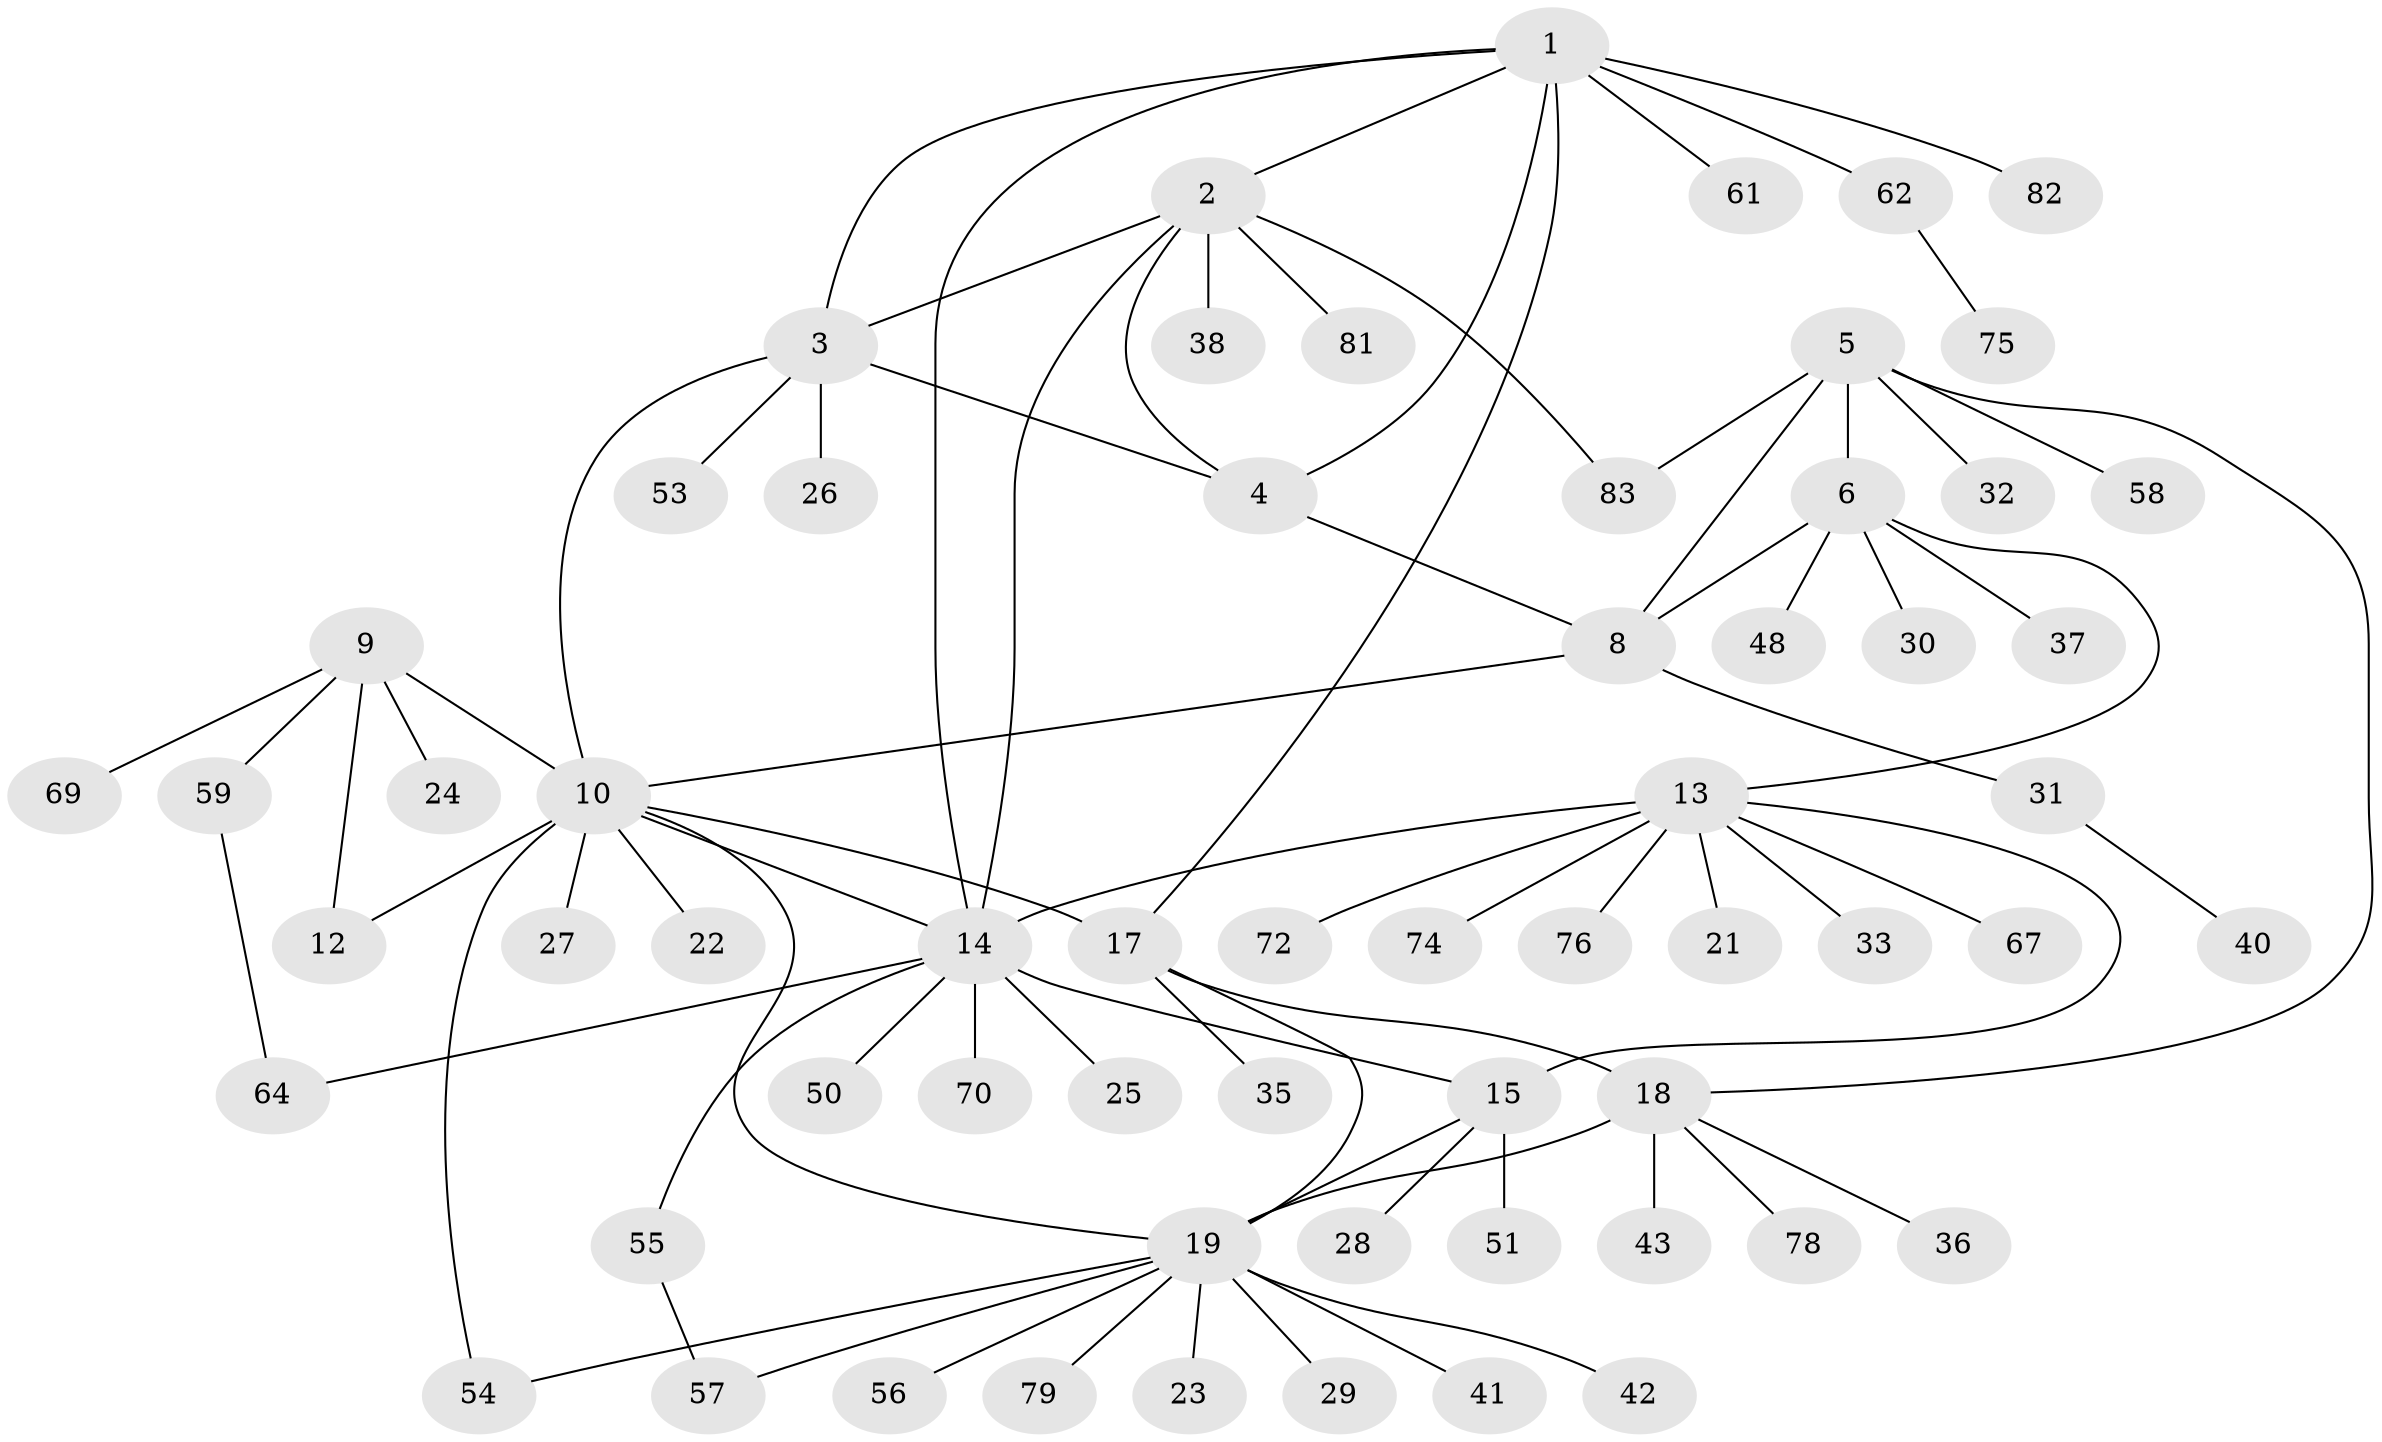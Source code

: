 // Generated by graph-tools (version 1.1) at 2025/52/02/27/25 19:52:14]
// undirected, 62 vertices, 80 edges
graph export_dot {
graph [start="1"]
  node [color=gray90,style=filled];
  1 [super="+34"];
  2 [super="+44"];
  3 [super="+39"];
  4;
  5 [super="+46"];
  6 [super="+7"];
  8 [super="+66"];
  9 [super="+73"];
  10 [super="+11"];
  12;
  13 [super="+49"];
  14 [super="+16"];
  15;
  17;
  18 [super="+20"];
  19 [super="+47"];
  21;
  22 [super="+68"];
  23;
  24;
  25;
  26;
  27;
  28;
  29;
  30;
  31 [super="+71"];
  32;
  33 [super="+45"];
  35;
  36;
  37 [super="+65"];
  38;
  40 [super="+63"];
  41;
  42;
  43 [super="+52"];
  48;
  50;
  51;
  53;
  54;
  55 [super="+60"];
  56;
  57;
  58;
  59 [super="+77"];
  61;
  62;
  64 [super="+84"];
  67;
  69;
  70;
  72;
  74;
  75;
  76;
  78;
  79 [super="+80"];
  81;
  82;
  83;
  1 -- 2;
  1 -- 3;
  1 -- 4;
  1 -- 17;
  1 -- 62;
  1 -- 82;
  1 -- 61;
  1 -- 14;
  2 -- 3;
  2 -- 4;
  2 -- 14;
  2 -- 38;
  2 -- 81;
  2 -- 83;
  3 -- 4;
  3 -- 10;
  3 -- 26;
  3 -- 53;
  4 -- 8;
  5 -- 6 [weight=2];
  5 -- 8;
  5 -- 18;
  5 -- 32;
  5 -- 58;
  5 -- 83;
  6 -- 8 [weight=2];
  6 -- 30;
  6 -- 48;
  6 -- 37;
  6 -- 13;
  8 -- 10;
  8 -- 31;
  9 -- 10 [weight=2];
  9 -- 12;
  9 -- 24;
  9 -- 59;
  9 -- 69;
  10 -- 12 [weight=2];
  10 -- 17;
  10 -- 22;
  10 -- 27;
  10 -- 54;
  10 -- 14;
  10 -- 19;
  13 -- 14 [weight=2];
  13 -- 15;
  13 -- 21;
  13 -- 33;
  13 -- 72;
  13 -- 74;
  13 -- 76;
  13 -- 67;
  14 -- 15 [weight=2];
  14 -- 25;
  14 -- 50;
  14 -- 64;
  14 -- 70;
  14 -- 55;
  15 -- 19;
  15 -- 28;
  15 -- 51;
  17 -- 18 [weight=2];
  17 -- 19;
  17 -- 35;
  18 -- 19 [weight=2];
  18 -- 36;
  18 -- 78;
  18 -- 43;
  19 -- 23;
  19 -- 29;
  19 -- 41;
  19 -- 42;
  19 -- 54;
  19 -- 56;
  19 -- 79;
  19 -- 57;
  31 -- 40;
  55 -- 57;
  59 -- 64;
  62 -- 75;
}
